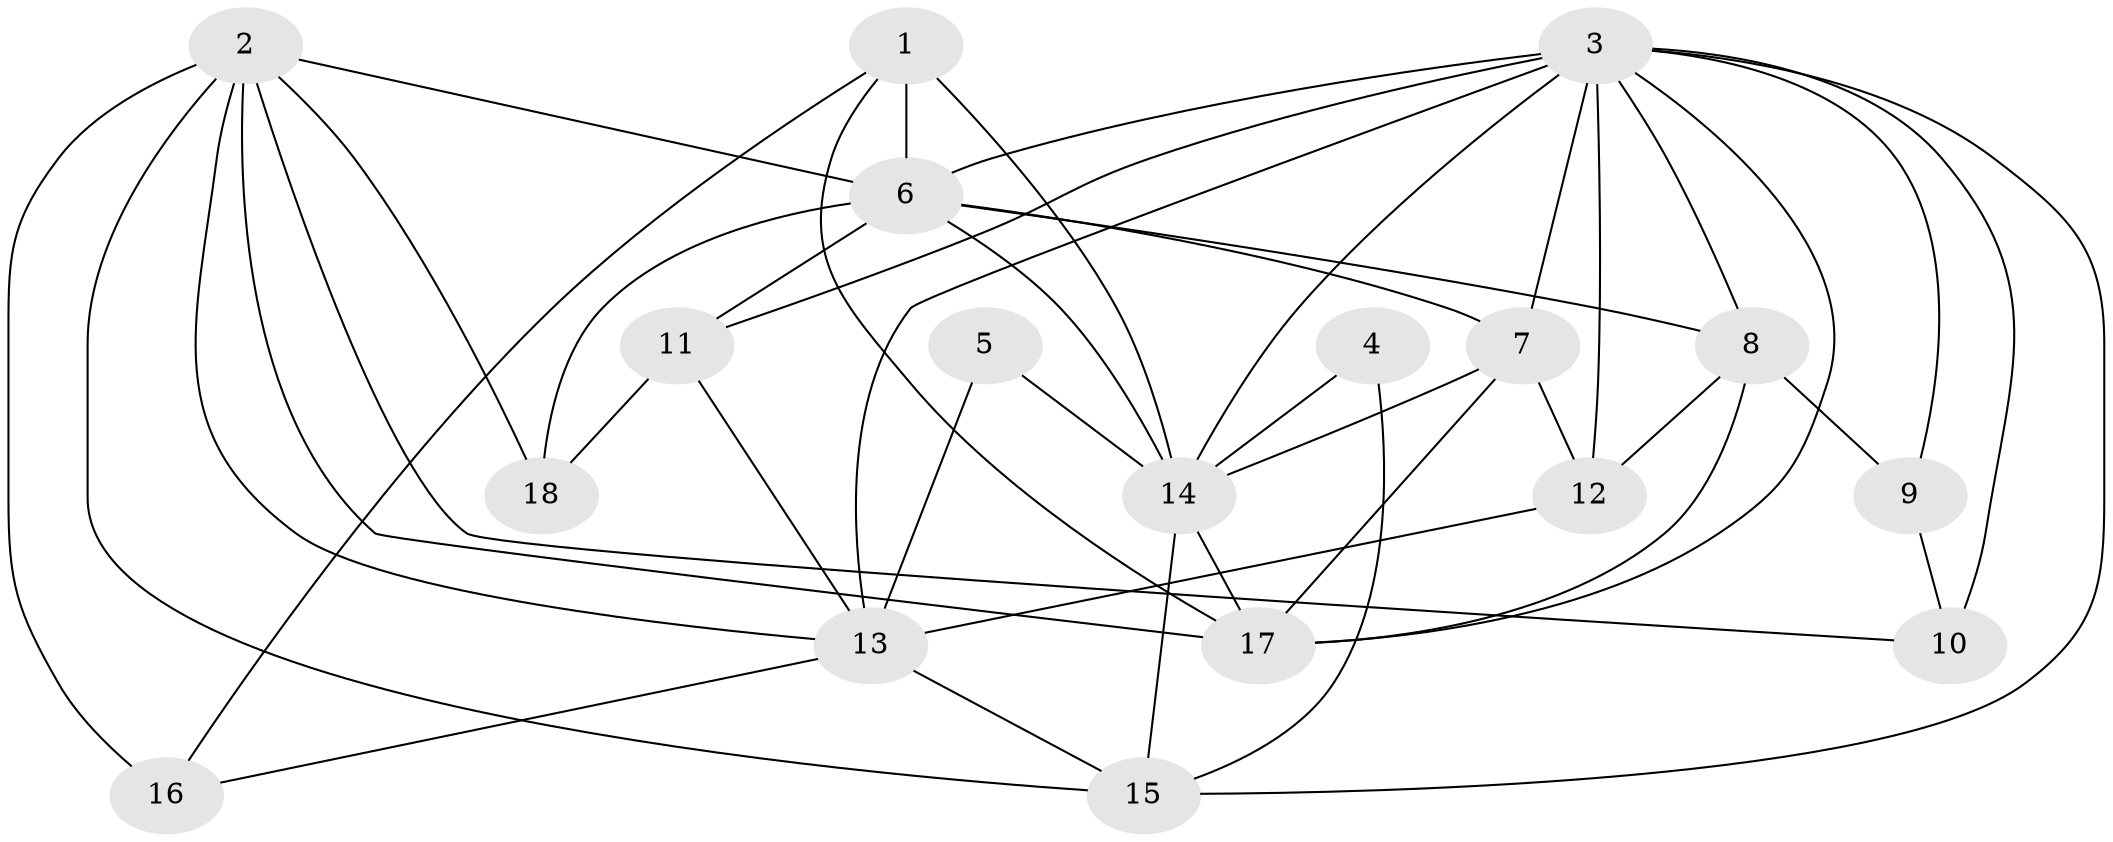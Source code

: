 // original degree distribution, {3: 0.30357142857142855, 8: 0.017857142857142856, 9: 0.017857142857142856, 2: 0.10714285714285714, 4: 0.3392857142857143, 5: 0.08928571428571429, 6: 0.10714285714285714, 7: 0.017857142857142856}
// Generated by graph-tools (version 1.1) at 2025/51/03/04/25 22:51:16]
// undirected, 18 vertices, 45 edges
graph export_dot {
  node [color=gray90,style=filled];
  1;
  2;
  3;
  4;
  5;
  6;
  7;
  8;
  9;
  10;
  11;
  12;
  13;
  14;
  15;
  16;
  17;
  18;
  1 -- 6 [weight=3.0];
  1 -- 14 [weight=2.0];
  1 -- 16 [weight=1.0];
  1 -- 17 [weight=1.0];
  2 -- 6 [weight=1.0];
  2 -- 10 [weight=1.0];
  2 -- 13 [weight=1.0];
  2 -- 15 [weight=2.0];
  2 -- 16 [weight=1.0];
  2 -- 17 [weight=2.0];
  2 -- 18 [weight=2.0];
  3 -- 6 [weight=5.0];
  3 -- 7 [weight=1.0];
  3 -- 8 [weight=3.0];
  3 -- 9 [weight=2.0];
  3 -- 10 [weight=3.0];
  3 -- 11 [weight=1.0];
  3 -- 12 [weight=1.0];
  3 -- 13 [weight=3.0];
  3 -- 14 [weight=1.0];
  3 -- 15 [weight=1.0];
  3 -- 17 [weight=1.0];
  4 -- 14 [weight=2.0];
  4 -- 15 [weight=1.0];
  5 -- 13 [weight=1.0];
  5 -- 14 [weight=1.0];
  6 -- 7 [weight=1.0];
  6 -- 8 [weight=1.0];
  6 -- 11 [weight=1.0];
  6 -- 14 [weight=1.0];
  6 -- 18 [weight=1.0];
  7 -- 12 [weight=1.0];
  7 -- 14 [weight=1.0];
  7 -- 17 [weight=1.0];
  8 -- 9 [weight=2.0];
  8 -- 12 [weight=1.0];
  8 -- 17 [weight=1.0];
  9 -- 10 [weight=2.0];
  11 -- 13 [weight=1.0];
  11 -- 18 [weight=1.0];
  12 -- 13 [weight=1.0];
  13 -- 15 [weight=1.0];
  13 -- 16 [weight=1.0];
  14 -- 15 [weight=3.0];
  14 -- 17 [weight=1.0];
}
